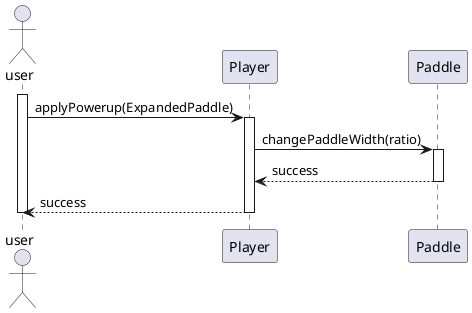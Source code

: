 @startuml
actor user
'expand paddle

participant Player as P
participant Paddle as pad

activate user
user -> P: applyPowerup(ExpandedPaddle)
activate P
P -> pad: changePaddleWidth(ratio)
activate pad
pad --> P: success
deactivate pad
P --> user: success
deactivate P
        
deactivate user
@enduml
